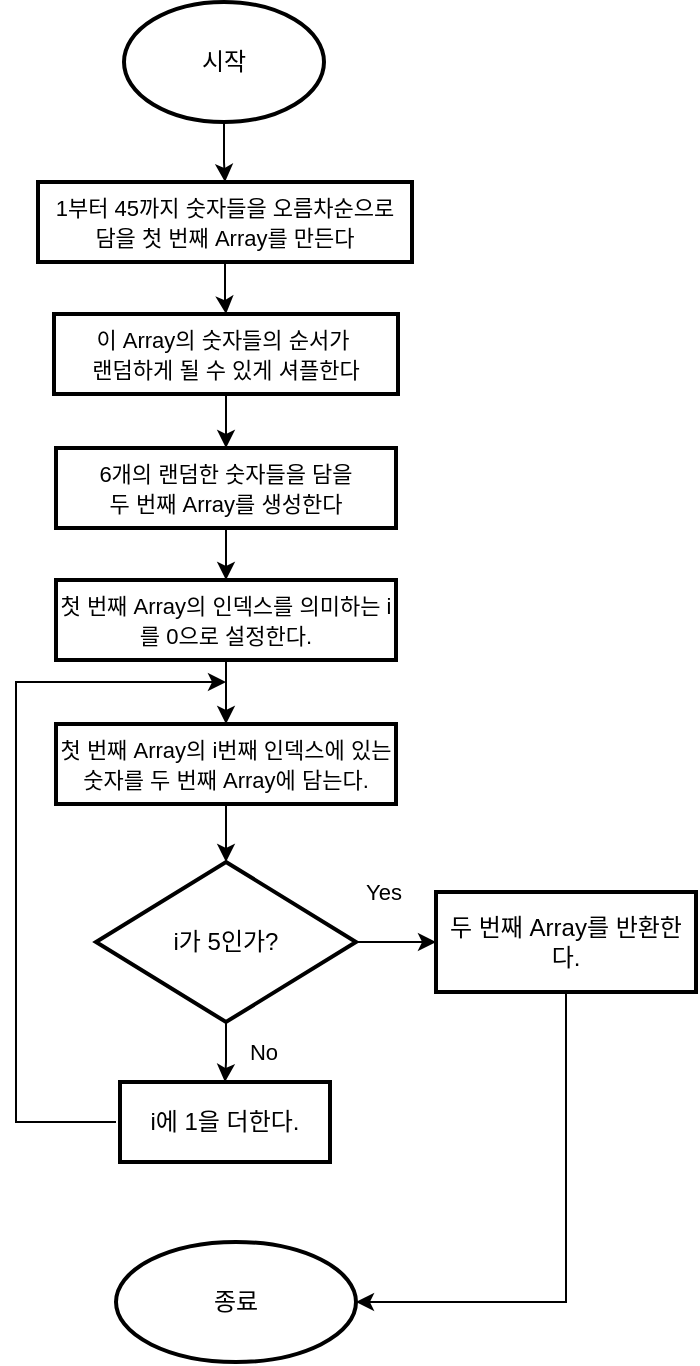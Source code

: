 <mxfile version="16.5.6" type="device"><diagram id="uD8Wr9D2eY5lJgWl0Z4Y" name="Page-1"><mxGraphModel dx="946" dy="508" grid="1" gridSize="10" guides="1" tooltips="1" connect="1" arrows="1" fold="1" page="1" pageScale="1" pageWidth="827" pageHeight="1169" math="0" shadow="0"><root><mxCell id="0"/><mxCell id="1" parent="0"/><mxCell id="8Rv7Q4mzsgrDSpWDshZk-3" value="" style="edgeStyle=orthogonalEdgeStyle;rounded=0;orthogonalLoop=1;jettySize=auto;html=1;" edge="1" parent="1" source="8Rv7Q4mzsgrDSpWDshZk-1" target="8Rv7Q4mzsgrDSpWDshZk-2"><mxGeometry relative="1" as="geometry"/></mxCell><mxCell id="8Rv7Q4mzsgrDSpWDshZk-1" value="시작" style="strokeWidth=2;html=1;shape=mxgraph.flowchart.start_1;whiteSpace=wrap;" vertex="1" parent="1"><mxGeometry x="364" y="20" width="100" height="60" as="geometry"/></mxCell><mxCell id="8Rv7Q4mzsgrDSpWDshZk-5" value="" style="edgeStyle=orthogonalEdgeStyle;rounded=0;orthogonalLoop=1;jettySize=auto;html=1;fontSize=11;" edge="1" parent="1" source="8Rv7Q4mzsgrDSpWDshZk-2" target="8Rv7Q4mzsgrDSpWDshZk-4"><mxGeometry relative="1" as="geometry"/></mxCell><mxCell id="8Rv7Q4mzsgrDSpWDshZk-2" value="&lt;font style=&quot;font-size: 11px&quot;&gt;1부터 45까지 숫자들을 오름차순으로&lt;br&gt;담을 첫 번째 Array를 만든다&lt;/font&gt;" style="whiteSpace=wrap;html=1;strokeWidth=2;" vertex="1" parent="1"><mxGeometry x="321" y="110" width="187" height="40" as="geometry"/></mxCell><mxCell id="8Rv7Q4mzsgrDSpWDshZk-7" value="" style="edgeStyle=orthogonalEdgeStyle;rounded=0;orthogonalLoop=1;jettySize=auto;html=1;fontSize=11;" edge="1" parent="1" source="8Rv7Q4mzsgrDSpWDshZk-4" target="8Rv7Q4mzsgrDSpWDshZk-6"><mxGeometry relative="1" as="geometry"/></mxCell><mxCell id="8Rv7Q4mzsgrDSpWDshZk-4" value="&lt;span style=&quot;font-size: 11px&quot;&gt;이 Array의 숫자들의 순서가&amp;nbsp;&lt;br&gt;랜덤하게 될 수 있게 셔플한다&lt;/span&gt;" style="whiteSpace=wrap;html=1;strokeWidth=2;" vertex="1" parent="1"><mxGeometry x="329" y="176" width="172" height="40" as="geometry"/></mxCell><mxCell id="8Rv7Q4mzsgrDSpWDshZk-9" value="" style="edgeStyle=orthogonalEdgeStyle;rounded=0;orthogonalLoop=1;jettySize=auto;html=1;fontSize=11;" edge="1" parent="1" source="8Rv7Q4mzsgrDSpWDshZk-6" target="8Rv7Q4mzsgrDSpWDshZk-8"><mxGeometry relative="1" as="geometry"/></mxCell><mxCell id="8Rv7Q4mzsgrDSpWDshZk-6" value="&lt;span style=&quot;font-size: 11px&quot;&gt;6개의 랜덤한 숫자들을 담을&lt;br&gt;&lt;/span&gt;&lt;span style=&quot;font-size: 11px&quot;&gt;두 번째 Array를 생성한다&lt;br&gt;&lt;/span&gt;" style="whiteSpace=wrap;html=1;strokeWidth=2;" vertex="1" parent="1"><mxGeometry x="330" y="243" width="170" height="40" as="geometry"/></mxCell><mxCell id="8Rv7Q4mzsgrDSpWDshZk-15" value="" style="edgeStyle=orthogonalEdgeStyle;rounded=0;orthogonalLoop=1;jettySize=auto;html=1;fontSize=11;" edge="1" parent="1" source="8Rv7Q4mzsgrDSpWDshZk-8" target="8Rv7Q4mzsgrDSpWDshZk-14"><mxGeometry relative="1" as="geometry"/></mxCell><mxCell id="8Rv7Q4mzsgrDSpWDshZk-8" value="&lt;span style=&quot;font-size: 11px&quot;&gt;첫 번째 Array의 인덱스를 의미하는 i를 0으로 설정한다.&lt;br&gt;&lt;/span&gt;" style="whiteSpace=wrap;html=1;strokeWidth=2;" vertex="1" parent="1"><mxGeometry x="330" y="309" width="170" height="40" as="geometry"/></mxCell><mxCell id="8Rv7Q4mzsgrDSpWDshZk-17" value="" style="edgeStyle=orthogonalEdgeStyle;rounded=0;orthogonalLoop=1;jettySize=auto;html=1;fontSize=11;" edge="1" parent="1" source="8Rv7Q4mzsgrDSpWDshZk-14" target="8Rv7Q4mzsgrDSpWDshZk-16"><mxGeometry relative="1" as="geometry"/></mxCell><mxCell id="8Rv7Q4mzsgrDSpWDshZk-14" value="&lt;span style=&quot;font-size: 11px&quot;&gt;첫 번째 Array의 i번째 인덱스에 있는 숫자를 두 번째 Array에 담는다.&lt;br&gt;&lt;/span&gt;" style="whiteSpace=wrap;html=1;strokeWidth=2;" vertex="1" parent="1"><mxGeometry x="330" y="381" width="170" height="40" as="geometry"/></mxCell><mxCell id="8Rv7Q4mzsgrDSpWDshZk-21" value="" style="edgeStyle=orthogonalEdgeStyle;rounded=0;orthogonalLoop=1;jettySize=auto;html=1;fontSize=11;" edge="1" parent="1" source="8Rv7Q4mzsgrDSpWDshZk-16" target="8Rv7Q4mzsgrDSpWDshZk-20"><mxGeometry relative="1" as="geometry"/></mxCell><mxCell id="8Rv7Q4mzsgrDSpWDshZk-24" value="" style="edgeStyle=orthogonalEdgeStyle;rounded=0;orthogonalLoop=1;jettySize=auto;html=1;fontSize=11;" edge="1" parent="1" source="8Rv7Q4mzsgrDSpWDshZk-16" target="8Rv7Q4mzsgrDSpWDshZk-22"><mxGeometry relative="1" as="geometry"/></mxCell><mxCell id="8Rv7Q4mzsgrDSpWDshZk-16" value="i가 5인가?" style="rhombus;whiteSpace=wrap;html=1;strokeWidth=2;" vertex="1" parent="1"><mxGeometry x="350" y="450" width="130" height="80" as="geometry"/></mxCell><mxCell id="8Rv7Q4mzsgrDSpWDshZk-18" value="" style="endArrow=classic;html=1;rounded=0;fontSize=11;" edge="1" parent="1"><mxGeometry width="50" height="50" relative="1" as="geometry"><mxPoint x="360" y="580" as="sourcePoint"/><mxPoint x="415" y="360" as="targetPoint"/><Array as="points"><mxPoint x="310" y="580"/><mxPoint x="310" y="490"/><mxPoint x="310" y="360"/></Array></mxGeometry></mxCell><mxCell id="8Rv7Q4mzsgrDSpWDshZk-19" value="No" style="text;html=1;strokeColor=none;fillColor=none;align=center;verticalAlign=middle;whiteSpace=wrap;rounded=0;labelBackgroundColor=#FFFFFF;fontSize=11;" vertex="1" parent="1"><mxGeometry x="404" y="530" width="60" height="30" as="geometry"/></mxCell><mxCell id="8Rv7Q4mzsgrDSpWDshZk-20" value="i에 1을 더한다." style="whiteSpace=wrap;html=1;strokeWidth=2;" vertex="1" parent="1"><mxGeometry x="362" y="560" width="105" height="40" as="geometry"/></mxCell><mxCell id="8Rv7Q4mzsgrDSpWDshZk-22" value="두 번째 Array를 반환한다." style="whiteSpace=wrap;html=1;strokeWidth=2;" vertex="1" parent="1"><mxGeometry x="520" y="465" width="130" height="50" as="geometry"/></mxCell><mxCell id="8Rv7Q4mzsgrDSpWDshZk-25" value="Yes" style="text;html=1;strokeColor=none;fillColor=none;align=center;verticalAlign=middle;whiteSpace=wrap;rounded=0;labelBackgroundColor=#FFFFFF;fontSize=11;" vertex="1" parent="1"><mxGeometry x="464" y="450" width="60" height="30" as="geometry"/></mxCell><mxCell id="8Rv7Q4mzsgrDSpWDshZk-26" value="종료" style="ellipse;whiteSpace=wrap;html=1;strokeWidth=2;" vertex="1" parent="1"><mxGeometry x="360" y="640" width="120" height="60" as="geometry"/></mxCell><mxCell id="8Rv7Q4mzsgrDSpWDshZk-28" value="" style="endArrow=classic;html=1;rounded=0;fontSize=11;exitX=0.5;exitY=1;exitDx=0;exitDy=0;entryX=1;entryY=0.5;entryDx=0;entryDy=0;" edge="1" parent="1" source="8Rv7Q4mzsgrDSpWDshZk-22" target="8Rv7Q4mzsgrDSpWDshZk-26"><mxGeometry width="50" height="50" relative="1" as="geometry"><mxPoint x="260" y="600" as="sourcePoint"/><mxPoint x="310" y="550" as="targetPoint"/><Array as="points"><mxPoint x="585" y="670"/></Array></mxGeometry></mxCell></root></mxGraphModel></diagram></mxfile>
